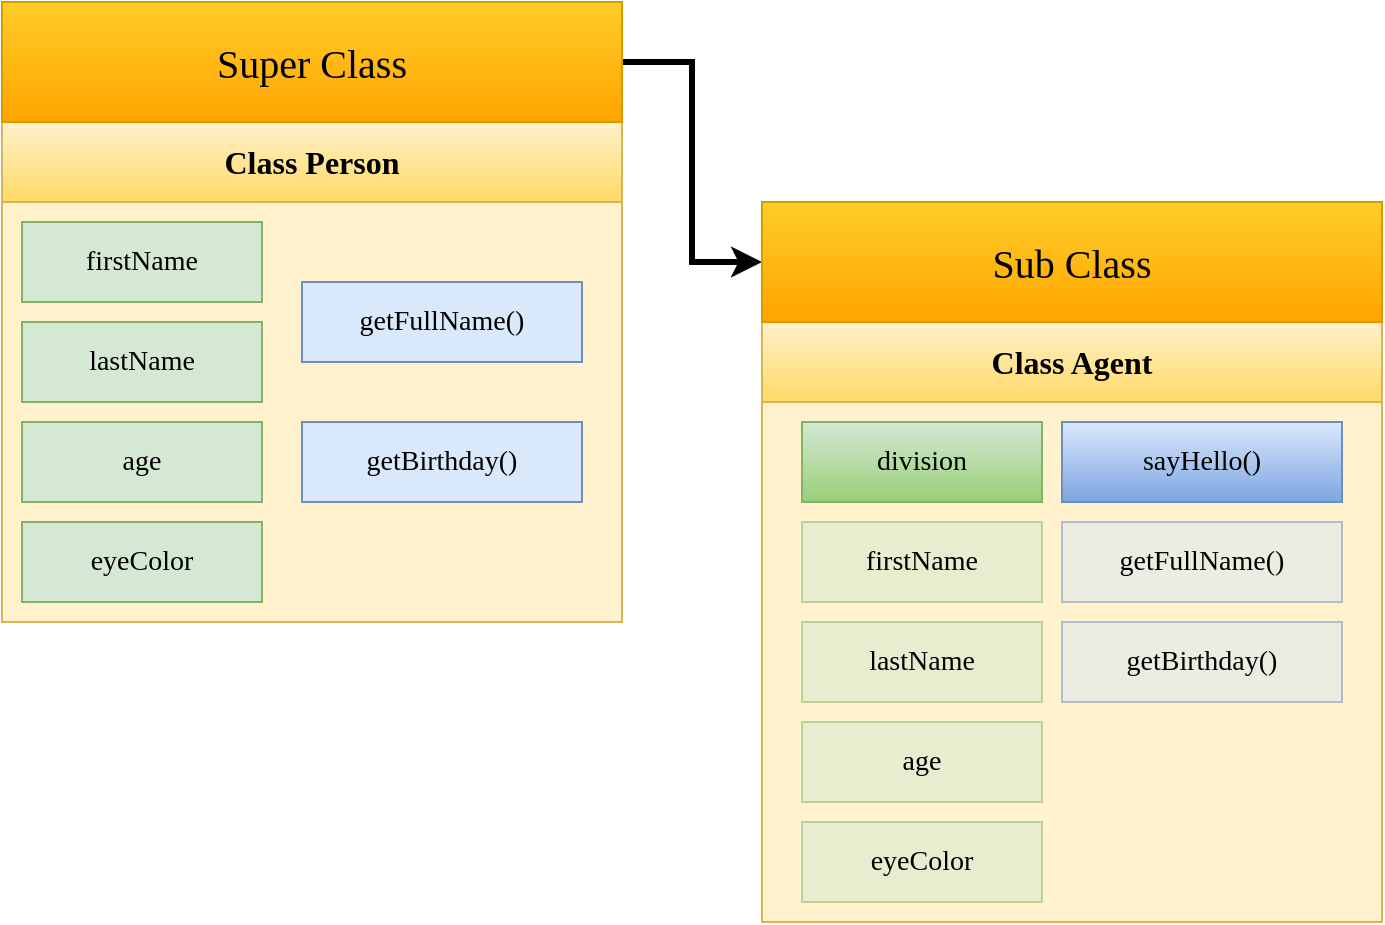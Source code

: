 <mxfile version="13.0.1" type="device"><diagram id="YSrh0gvyyhdrFckd5zfM" name="Page-1"><mxGraphModel dx="1010" dy="579" grid="1" gridSize="10" guides="1" tooltips="1" connect="1" arrows="1" fold="1" page="1" pageScale="1" pageWidth="850" pageHeight="1100" math="0" shadow="0"><root><mxCell id="0"/><mxCell id="1" parent="0"/><mxCell id="qhJlUC4NV8oe_sbD3Ru8-1" value="" style="rounded=0;whiteSpace=wrap;html=1;fontFamily=Verdana;fontSize=14;fillColor=#fff2cc;strokeColor=#d6b656;" vertex="1" parent="1"><mxGeometry x="100" y="300" width="310" height="210" as="geometry"/></mxCell><mxCell id="qhJlUC4NV8oe_sbD3Ru8-2" value="getFullName()" style="rounded=0;whiteSpace=wrap;html=1;fontFamily=Verdana;fontSize=14;fillColor=#dae8fc;strokeColor=#6c8ebf;" vertex="1" parent="1"><mxGeometry x="250" y="340" width="140" height="40" as="geometry"/></mxCell><mxCell id="qhJlUC4NV8oe_sbD3Ru8-3" value="getBirthday()" style="rounded=0;whiteSpace=wrap;html=1;fontFamily=Verdana;fontSize=14;fillColor=#dae8fc;strokeColor=#6c8ebf;" vertex="1" parent="1"><mxGeometry x="250" y="410" width="140" height="40" as="geometry"/></mxCell><mxCell id="qhJlUC4NV8oe_sbD3Ru8-4" value="&lt;font style=&quot;font-size: 16px&quot;&gt;&lt;b&gt;Class Person&lt;/b&gt;&lt;/font&gt;" style="rounded=0;whiteSpace=wrap;html=1;fontFamily=Verdana;fontSize=14;gradientColor=#ffd966;fillColor=#fff2cc;strokeColor=#d6b656;" vertex="1" parent="1"><mxGeometry x="100" y="260" width="310" height="40" as="geometry"/></mxCell><mxCell id="qhJlUC4NV8oe_sbD3Ru8-5" value="lastName" style="rounded=0;whiteSpace=wrap;html=1;fontFamily=Verdana;fontSize=14;fillColor=#d5e8d4;strokeColor=#82b366;" vertex="1" parent="1"><mxGeometry x="110" y="360" width="120" height="40" as="geometry"/></mxCell><mxCell id="qhJlUC4NV8oe_sbD3Ru8-6" value="firstName" style="rounded=0;whiteSpace=wrap;html=1;fontFamily=Verdana;fontSize=14;fillColor=#d5e8d4;strokeColor=#82b366;" vertex="1" parent="1"><mxGeometry x="110" y="310" width="120" height="40" as="geometry"/></mxCell><mxCell id="qhJlUC4NV8oe_sbD3Ru8-7" value="age" style="rounded=0;whiteSpace=wrap;html=1;fontFamily=Verdana;fontSize=14;fillColor=#d5e8d4;strokeColor=#82b366;" vertex="1" parent="1"><mxGeometry x="110" y="410" width="120" height="40" as="geometry"/></mxCell><mxCell id="qhJlUC4NV8oe_sbD3Ru8-8" value="" style="group" vertex="1" connectable="0" parent="1"><mxGeometry x="110" y="310" width="120" height="190" as="geometry"/></mxCell><mxCell id="qhJlUC4NV8oe_sbD3Ru8-9" value="eyeColor" style="rounded=0;whiteSpace=wrap;html=1;fontFamily=Verdana;fontSize=14;fillColor=#d5e8d4;strokeColor=#82b366;" vertex="1" parent="qhJlUC4NV8oe_sbD3Ru8-8"><mxGeometry y="150" width="120" height="40" as="geometry"/></mxCell><mxCell id="qhJlUC4NV8oe_sbD3Ru8-10" value="" style="rounded=0;whiteSpace=wrap;html=1;fontFamily=Verdana;fontSize=14;fillColor=#fff2cc;strokeColor=#d6b656;" vertex="1" parent="1"><mxGeometry x="480" y="400" width="310" height="260" as="geometry"/></mxCell><mxCell id="qhJlUC4NV8oe_sbD3Ru8-11" value="sayHello()" style="rounded=0;whiteSpace=wrap;html=1;fontFamily=Verdana;fontSize=14;fillColor=#dae8fc;strokeColor=#6c8ebf;gradientColor=#7ea6e0;" vertex="1" parent="1"><mxGeometry x="630" y="410" width="140" height="40" as="geometry"/></mxCell><mxCell id="qhJlUC4NV8oe_sbD3Ru8-12" value="&lt;font style=&quot;font-size: 16px&quot;&gt;&lt;b&gt;Class Agent&lt;/b&gt;&lt;/font&gt;" style="rounded=0;whiteSpace=wrap;html=1;fontFamily=Verdana;fontSize=14;gradientColor=#ffd966;fillColor=#fff2cc;strokeColor=#d6b656;" vertex="1" parent="1"><mxGeometry x="480" y="360" width="310" height="40" as="geometry"/></mxCell><mxCell id="qhJlUC4NV8oe_sbD3Ru8-13" value="division" style="rounded=0;whiteSpace=wrap;html=1;fontFamily=Verdana;fontSize=14;fillColor=#d5e8d4;strokeColor=#82b366;gradientColor=#97d077;" vertex="1" parent="1"><mxGeometry x="500" y="410" width="120" height="40" as="geometry"/></mxCell><mxCell id="qhJlUC4NV8oe_sbD3Ru8-14" style="edgeStyle=orthogonalEdgeStyle;rounded=0;orthogonalLoop=1;jettySize=auto;html=1;exitX=1;exitY=0.5;exitDx=0;exitDy=0;entryX=0;entryY=0.5;entryDx=0;entryDy=0;strokeWidth=3;fontFamily=Verdana;fontSize=14;" edge="1" parent="1" source="qhJlUC4NV8oe_sbD3Ru8-15" target="qhJlUC4NV8oe_sbD3Ru8-16"><mxGeometry relative="1" as="geometry"/></mxCell><mxCell id="qhJlUC4NV8oe_sbD3Ru8-15" value="&lt;font style=&quot;font-size: 20px&quot;&gt;Super Class&lt;/font&gt;" style="rounded=0;whiteSpace=wrap;html=1;fontFamily=Verdana;fontSize=14;gradientColor=#ffa500;fillColor=#ffcd28;strokeColor=#d79b00;" vertex="1" parent="1"><mxGeometry x="100" y="200" width="310" height="60" as="geometry"/></mxCell><mxCell id="qhJlUC4NV8oe_sbD3Ru8-16" value="&lt;font style=&quot;font-size: 20px&quot;&gt;Sub Class&lt;/font&gt;" style="rounded=0;whiteSpace=wrap;html=1;fontFamily=Verdana;fontSize=14;gradientColor=#ffa500;fillColor=#ffcd28;strokeColor=#d79b00;" vertex="1" parent="1"><mxGeometry x="480" y="300" width="310" height="60" as="geometry"/></mxCell><mxCell id="qhJlUC4NV8oe_sbD3Ru8-17" value="firstName" style="rounded=0;whiteSpace=wrap;html=1;fontFamily=Verdana;fontSize=14;fillColor=#d5e8d4;strokeColor=#82b366;opacity=50;" vertex="1" parent="1"><mxGeometry x="500" y="460" width="120" height="40" as="geometry"/></mxCell><mxCell id="qhJlUC4NV8oe_sbD3Ru8-18" value="lastName" style="rounded=0;whiteSpace=wrap;html=1;fontFamily=Verdana;fontSize=14;fillColor=#d5e8d4;strokeColor=#82b366;opacity=50;" vertex="1" parent="1"><mxGeometry x="500" y="510" width="120" height="40" as="geometry"/></mxCell><mxCell id="qhJlUC4NV8oe_sbD3Ru8-19" value="age" style="rounded=0;whiteSpace=wrap;html=1;fontFamily=Verdana;fontSize=14;fillColor=#d5e8d4;strokeColor=#82b366;opacity=50;" vertex="1" parent="1"><mxGeometry x="500" y="560" width="120" height="40" as="geometry"/></mxCell><mxCell id="qhJlUC4NV8oe_sbD3Ru8-20" value="eyeColor" style="rounded=0;whiteSpace=wrap;html=1;fontFamily=Verdana;fontSize=14;fillColor=#d5e8d4;strokeColor=#82b366;opacity=50;" vertex="1" parent="1"><mxGeometry x="500" y="610" width="120" height="40" as="geometry"/></mxCell><mxCell id="qhJlUC4NV8oe_sbD3Ru8-21" value="getFullName()" style="rounded=0;whiteSpace=wrap;html=1;fontFamily=Verdana;fontSize=14;fillColor=#dae8fc;strokeColor=#6c8ebf;opacity=50;" vertex="1" parent="1"><mxGeometry x="630" y="460" width="140" height="40" as="geometry"/></mxCell><mxCell id="qhJlUC4NV8oe_sbD3Ru8-22" value="getBirthday()" style="rounded=0;whiteSpace=wrap;html=1;fontFamily=Verdana;fontSize=14;fillColor=#dae8fc;strokeColor=#6c8ebf;opacity=50;" vertex="1" parent="1"><mxGeometry x="630" y="510" width="140" height="40" as="geometry"/></mxCell></root></mxGraphModel></diagram></mxfile>